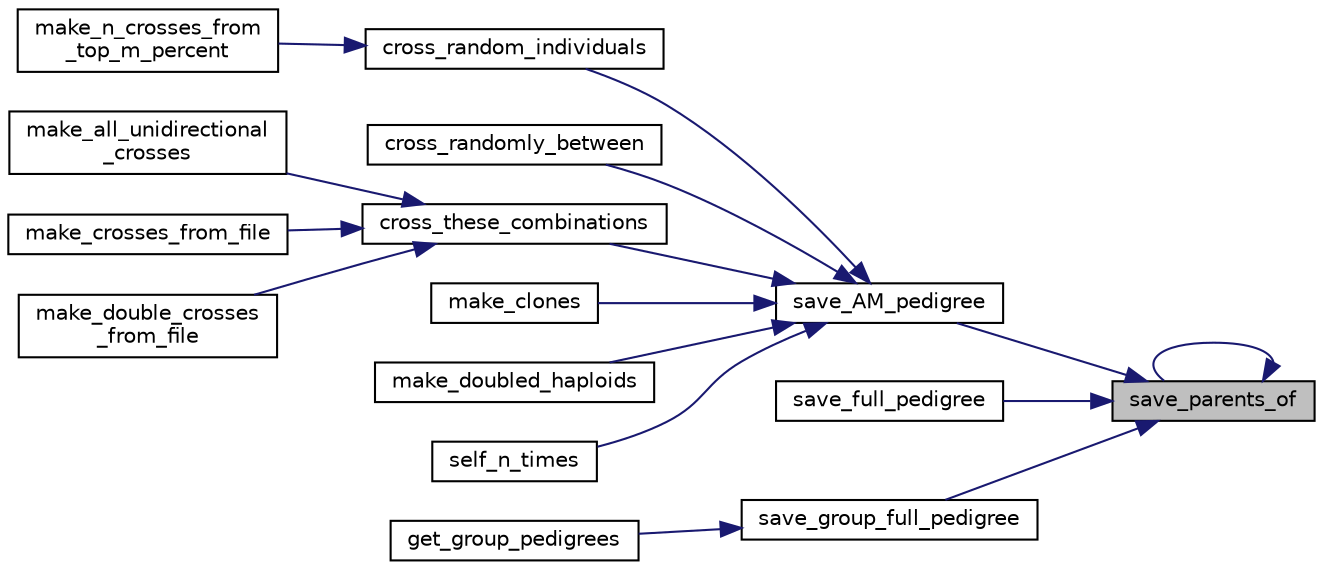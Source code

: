digraph "save_parents_of"
{
 // LATEX_PDF_SIZE
  edge [fontname="Helvetica",fontsize="10",labelfontname="Helvetica",labelfontsize="10"];
  node [fontname="Helvetica",fontsize="10",shape=record];
  rankdir="RL";
  Node1 [label="save_parents_of",height=0.2,width=0.4,color="black", fillcolor="grey75", style="filled", fontcolor="black",tooltip="Recursively save the parents of a particular id to a file."];
  Node1 -> Node2 [dir="back",color="midnightblue",fontsize="10",style="solid",fontname="Helvetica"];
  Node2 [label="save_AM_pedigree",height=0.2,width=0.4,color="black", fillcolor="white", style="filled",URL="$group__savers.html#gabf5bc0b61b008aeda217ea9a666ad9cb",tooltip="Print the full known pedigree of each genotype in a single AlleleMatrix to a file."];
  Node2 -> Node3 [dir="back",color="midnightblue",fontsize="10",style="solid",fontname="Helvetica"];
  Node3 [label="cross_random_individuals",height=0.2,width=0.4,color="black", fillcolor="white", style="filled",URL="$group__crossers.html#gae66231fb141a76432d1211e2cf0baf25",tooltip="Performs random crosses among members of a group."];
  Node3 -> Node4 [dir="back",color="midnightblue",fontsize="10",style="solid",fontname="Helvetica"];
  Node4 [label="make_n_crosses_from\l_top_m_percent",height=0.2,width=0.4,color="black", fillcolor="white", style="filled",URL="$group__crossers.html#ga68aca99a41527b019316c8243e6fc7a7",tooltip="Find the top m percent of a group and perform random crosses between those top individuals."];
  Node2 -> Node5 [dir="back",color="midnightblue",fontsize="10",style="solid",fontname="Helvetica"];
  Node5 [label="cross_randomly_between",height=0.2,width=0.4,color="black", fillcolor="white", style="filled",URL="$group__crossers.html#ga3be2cb18d1c722b3a766a7a5663a8f0c",tooltip="Performs random crosses where the first parent comes from one group and the second from another."];
  Node2 -> Node6 [dir="back",color="midnightblue",fontsize="10",style="solid",fontname="Helvetica"];
  Node6 [label="cross_these_combinations",height=0.2,width=0.4,color="black", fillcolor="white", style="filled",URL="$group__crossers.html#gabb793988799d792dfe4007efdf988068",tooltip="Performs the crosses of pairs of parents whose ids are provided in an array."];
  Node6 -> Node7 [dir="back",color="midnightblue",fontsize="10",style="solid",fontname="Helvetica"];
  Node7 [label="make_all_unidirectional\l_crosses",height=0.2,width=0.4,color="black", fillcolor="white", style="filled",URL="$group__crossers.html#ga3f1b06b7aa35e6a05918e16d1deabeee",tooltip="Perform crosses between all pairs of parents in the group from_group and allocates the resulting offs..."];
  Node6 -> Node8 [dir="back",color="midnightblue",fontsize="10",style="solid",fontname="Helvetica"];
  Node8 [label="make_crosses_from_file",height=0.2,width=0.4,color="black", fillcolor="white", style="filled",URL="$group__crossers.html#ga3b67d38c13c7a8bef2d0fc91c0365177",tooltip="Perform crosses between pairs of parents identified by name in a file and allocate the resulting offs..."];
  Node6 -> Node9 [dir="back",color="midnightblue",fontsize="10",style="solid",fontname="Helvetica"];
  Node9 [label="make_double_crosses\l_from_file",height=0.2,width=0.4,color="black", fillcolor="white", style="filled",URL="$group__crossers.html#gaa7c90b4015e4abce750176c6d891cad2",tooltip="Perform crosses between previously-generated offspring of pairs of parents identified by name in a fi..."];
  Node2 -> Node10 [dir="back",color="midnightblue",fontsize="10",style="solid",fontname="Helvetica"];
  Node10 [label="make_clones",height=0.2,width=0.4,color="black", fillcolor="white", style="filled",URL="$group__crossers.html#gaa42e48ab06f9051e5ed6879409cbe2f4",tooltip="Creates an identical copy of each member of a group."];
  Node2 -> Node11 [dir="back",color="midnightblue",fontsize="10",style="solid",fontname="Helvetica"];
  Node11 [label="make_doubled_haploids",height=0.2,width=0.4,color="black", fillcolor="white", style="filled",URL="$group__crossers.html#gaf078d6bc1b5d4234a9b960e6132480aa",tooltip="Creates a doubled haploid from each member of a group."];
  Node2 -> Node12 [dir="back",color="midnightblue",fontsize="10",style="solid",fontname="Helvetica"];
  Node12 [label="self_n_times",height=0.2,width=0.4,color="black", fillcolor="white", style="filled",URL="$group__crossers.html#gadf5beb682ac15fa5a0176e480adc9d91",tooltip="Selfs each member of a group for a certain number of generations."];
  Node1 -> Node13 [dir="back",color="midnightblue",fontsize="10",style="solid",fontname="Helvetica"];
  Node13 [label="save_full_pedigree",height=0.2,width=0.4,color="black", fillcolor="white", style="filled",URL="$group__savers.html#ga40dbed7f680c5c1181a8ed27e616417b",tooltip="Print the full known pedigree of each genotype in the SimData to a file."];
  Node1 -> Node14 [dir="back",color="midnightblue",fontsize="10",style="solid",fontname="Helvetica"];
  Node14 [label="save_group_full_pedigree",height=0.2,width=0.4,color="black", fillcolor="white", style="filled",URL="$group__savers.html#ga75e854cbc72b31a5e2eb03c63c33ecc6",tooltip="Print the full known pedigree of each genotype in a group to a file."];
  Node14 -> Node15 [dir="back",color="midnightblue",fontsize="10",style="solid",fontname="Helvetica"];
  Node15 [label="get_group_pedigrees",height=0.2,width=0.4,color="black", fillcolor="white", style="filled",URL="$group__getters.html#gaa52503593f21762088c32210c9365537",tooltip="Gets the full pedigree string (as per save_group_full_pedigree() ) of each member of the group."];
  Node1 -> Node1 [dir="back",color="midnightblue",fontsize="10",style="solid",fontname="Helvetica"];
}
